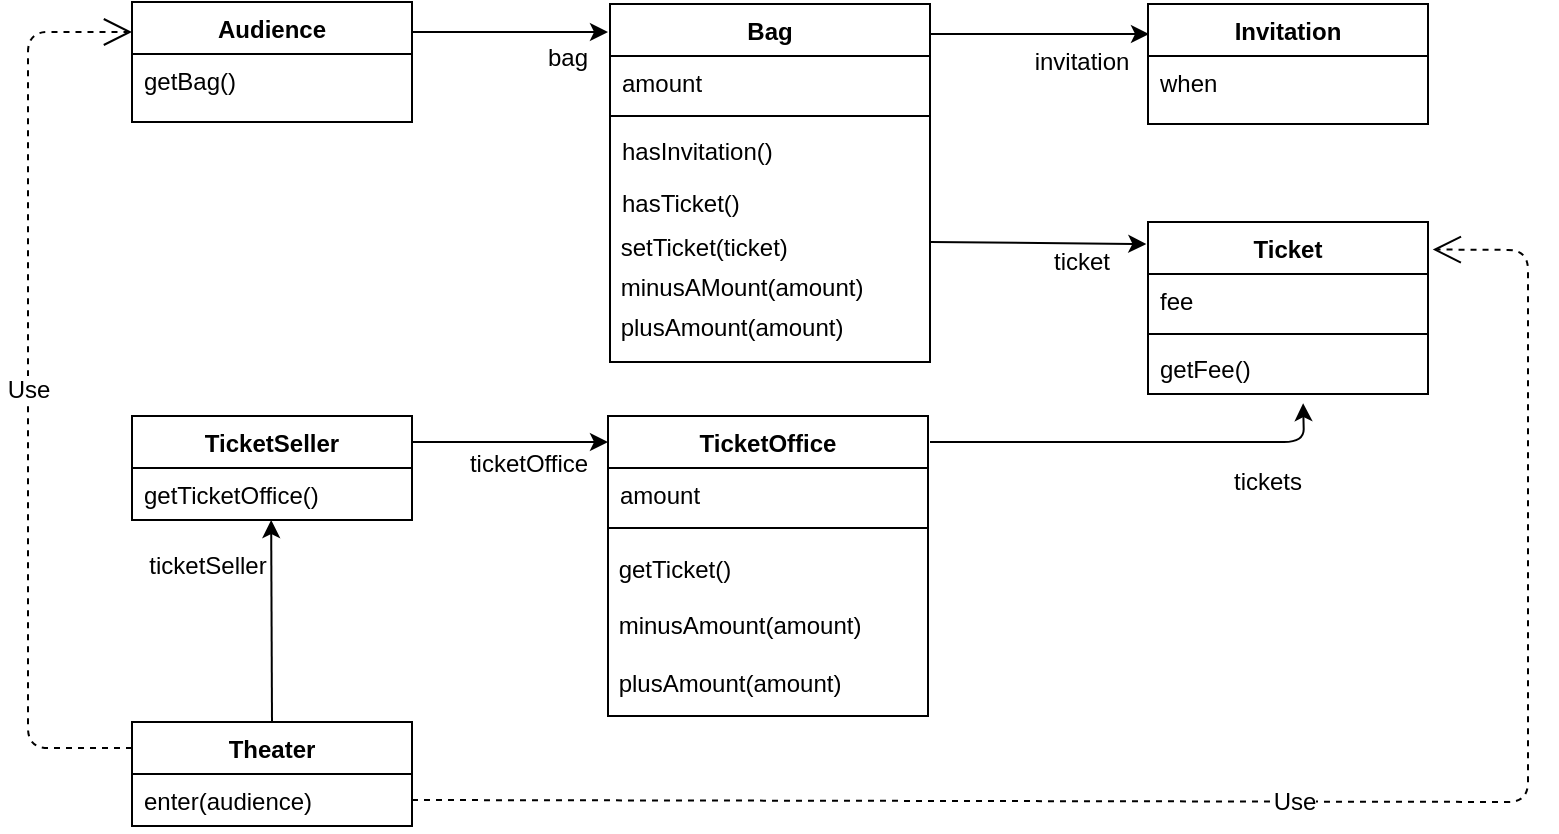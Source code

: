 <mxfile version="13.4.2" type="device"><diagram id="C5RBs43oDa-KdzZeNtuy" name="Page-1"><mxGraphModel dx="1038" dy="548" grid="1" gridSize="10" guides="1" tooltips="1" connect="1" arrows="1" fold="1" page="1" pageScale="1" pageWidth="827" pageHeight="1169" math="0" shadow="0"><root><mxCell id="WIyWlLk6GJQsqaUBKTNV-0"/><mxCell id="WIyWlLk6GJQsqaUBKTNV-1" parent="WIyWlLk6GJQsqaUBKTNV-0"/><mxCell id="Fp1r0fuF6shlYp3we_ML-10" style="edgeStyle=orthogonalEdgeStyle;rounded=0;orthogonalLoop=1;jettySize=auto;html=1;exitX=1;exitY=0.25;exitDx=0;exitDy=0;" edge="1" parent="WIyWlLk6GJQsqaUBKTNV-1" source="Fp1r0fuF6shlYp3we_ML-1"><mxGeometry relative="1" as="geometry"><mxPoint x="320" y="95" as="targetPoint"/></mxGeometry></mxCell><mxCell id="Fp1r0fuF6shlYp3we_ML-1" value="Audience" style="swimlane;fontStyle=1;childLayout=stackLayout;horizontal=1;startSize=26;fillColor=none;horizontalStack=0;resizeParent=1;resizeParentMax=0;resizeLast=0;collapsible=1;marginBottom=0;" vertex="1" parent="WIyWlLk6GJQsqaUBKTNV-1"><mxGeometry x="82" y="80" width="140" height="60" as="geometry"/></mxCell><mxCell id="Fp1r0fuF6shlYp3we_ML-2" value="getBag()" style="text;strokeColor=none;fillColor=none;align=left;verticalAlign=top;spacingLeft=4;spacingRight=4;overflow=hidden;rotatable=0;points=[[0,0.5],[1,0.5]];portConstraint=eastwest;" vertex="1" parent="Fp1r0fuF6shlYp3we_ML-1"><mxGeometry y="26" width="140" height="34" as="geometry"/></mxCell><mxCell id="zkfFHV4jXpPFQw0GAbJ--17" value="Bag" style="swimlane;fontStyle=1;align=center;verticalAlign=top;childLayout=stackLayout;horizontal=1;startSize=26;horizontalStack=0;resizeParent=1;resizeLast=0;collapsible=1;marginBottom=0;rounded=0;shadow=0;strokeWidth=1;" parent="WIyWlLk6GJQsqaUBKTNV-1" vertex="1"><mxGeometry x="321" y="81" width="160" height="179" as="geometry"><mxRectangle x="550" y="140" width="160" height="26" as="alternateBounds"/></mxGeometry></mxCell><mxCell id="zkfFHV4jXpPFQw0GAbJ--18" value="amount" style="text;align=left;verticalAlign=top;spacingLeft=4;spacingRight=4;overflow=hidden;rotatable=0;points=[[0,0.5],[1,0.5]];portConstraint=eastwest;" parent="zkfFHV4jXpPFQw0GAbJ--17" vertex="1"><mxGeometry y="26" width="160" height="26" as="geometry"/></mxCell><mxCell id="zkfFHV4jXpPFQw0GAbJ--23" value="" style="line;html=1;strokeWidth=1;align=left;verticalAlign=middle;spacingTop=-1;spacingLeft=3;spacingRight=3;rotatable=0;labelPosition=right;points=[];portConstraint=eastwest;" parent="zkfFHV4jXpPFQw0GAbJ--17" vertex="1"><mxGeometry y="52" width="160" height="8" as="geometry"/></mxCell><mxCell id="zkfFHV4jXpPFQw0GAbJ--24" value="hasInvitation()" style="text;align=left;verticalAlign=top;spacingLeft=4;spacingRight=4;overflow=hidden;rotatable=0;points=[[0,0.5],[1,0.5]];portConstraint=eastwest;" parent="zkfFHV4jXpPFQw0GAbJ--17" vertex="1"><mxGeometry y="60" width="160" height="26" as="geometry"/></mxCell><mxCell id="zkfFHV4jXpPFQw0GAbJ--25" value="hasTicket()&#10;" style="text;align=left;verticalAlign=top;spacingLeft=4;spacingRight=4;overflow=hidden;rotatable=0;points=[[0,0.5],[1,0.5]];portConstraint=eastwest;" parent="zkfFHV4jXpPFQw0GAbJ--17" vertex="1"><mxGeometry y="86" width="160" height="26" as="geometry"/></mxCell><mxCell id="Fp1r0fuF6shlYp3we_ML-13" value="&amp;nbsp;setTicket(ticket)" style="text;html=1;strokeColor=none;fillColor=none;align=left;verticalAlign=middle;whiteSpace=wrap;rounded=0;" vertex="1" parent="zkfFHV4jXpPFQw0GAbJ--17"><mxGeometry y="112" width="160" height="20" as="geometry"/></mxCell><mxCell id="Fp1r0fuF6shlYp3we_ML-14" value="&amp;nbsp;minusAMount(amount)&lt;span style=&quot;color: rgba(0 , 0 , 0 , 0) ; font-family: monospace ; font-size: 0px&quot;&gt;%3CmxGraphModel%3E%3Croot%3E%3CmxCell%20id%3D%220%22%2F%3E%3CmxCell%20id%3D%221%22%20parent%3D%220%22%2F%3E%3CmxCell%20id%3D%222%22%20value%3D%22%22%20style%3D%22endArrow%3Dclassic%3Bhtml%3D1%3B%22%20edge%3D%221%22%20parent%3D%221%22%3E%3CmxGeometry%20width%3D%2250%22%20height%3D%2250%22%20relative%3D%221%22%20as%3D%22geometry%22%3E%3CmxPoint%20x%3D%22390%22%20y%3D%22310%22%20as%3D%22sourcePoint%22%2F%3E%3CmxPoint%20x%3D%22440%22%20y%3D%22260%22%20as%3D%22targetPoint%22%2F%3E%3C%2FmxGeometry%3E%3C%2FmxCell%3E%3C%2Froot%3E%3C%2FmxGraphModel%3E&lt;/span&gt;" style="text;html=1;strokeColor=none;fillColor=none;align=left;verticalAlign=middle;whiteSpace=wrap;rounded=0;" vertex="1" parent="zkfFHV4jXpPFQw0GAbJ--17"><mxGeometry y="132" width="160" height="20" as="geometry"/></mxCell><mxCell id="Fp1r0fuF6shlYp3we_ML-15" value="&amp;nbsp;plusAmount(amount)" style="text;html=1;strokeColor=none;fillColor=none;align=left;verticalAlign=middle;whiteSpace=wrap;rounded=0;" vertex="1" parent="zkfFHV4jXpPFQw0GAbJ--17"><mxGeometry y="152" width="160" height="20" as="geometry"/></mxCell><mxCell id="Fp1r0fuF6shlYp3we_ML-12" value="bag" style="text;html=1;strokeColor=none;fillColor=none;align=center;verticalAlign=middle;whiteSpace=wrap;rounded=0;" vertex="1" parent="WIyWlLk6GJQsqaUBKTNV-1"><mxGeometry x="280" y="98" width="40" height="20" as="geometry"/></mxCell><mxCell id="Fp1r0fuF6shlYp3we_ML-16" value="" style="endArrow=classic;html=1;" edge="1" parent="WIyWlLk6GJQsqaUBKTNV-1"><mxGeometry width="50" height="50" relative="1" as="geometry"><mxPoint x="481.5" y="96" as="sourcePoint"/><mxPoint x="590.5" y="96" as="targetPoint"/></mxGeometry></mxCell><mxCell id="Fp1r0fuF6shlYp3we_ML-18" value="invitation" style="text;html=1;strokeColor=none;fillColor=none;align=center;verticalAlign=middle;whiteSpace=wrap;rounded=0;" vertex="1" parent="WIyWlLk6GJQsqaUBKTNV-1"><mxGeometry x="537" y="100" width="40" height="20" as="geometry"/></mxCell><mxCell id="Fp1r0fuF6shlYp3we_ML-19" value="Invitation" style="swimlane;fontStyle=1;childLayout=stackLayout;horizontal=1;startSize=26;fillColor=none;horizontalStack=0;resizeParent=1;resizeParentMax=0;resizeLast=0;collapsible=1;marginBottom=0;" vertex="1" parent="WIyWlLk6GJQsqaUBKTNV-1"><mxGeometry x="590" y="81" width="140" height="60" as="geometry"/></mxCell><mxCell id="Fp1r0fuF6shlYp3we_ML-20" value="when" style="text;strokeColor=none;fillColor=none;align=left;verticalAlign=top;spacingLeft=4;spacingRight=4;overflow=hidden;rotatable=0;points=[[0,0.5],[1,0.5]];portConstraint=eastwest;" vertex="1" parent="Fp1r0fuF6shlYp3we_ML-19"><mxGeometry y="26" width="140" height="34" as="geometry"/></mxCell><mxCell id="Fp1r0fuF6shlYp3we_ML-25" value="" style="endArrow=classic;html=1;entryX=-0.006;entryY=0.128;entryDx=0;entryDy=0;entryPerimeter=0;" edge="1" parent="WIyWlLk6GJQsqaUBKTNV-1" target="Fp1r0fuF6shlYp3we_ML-21"><mxGeometry width="50" height="50" relative="1" as="geometry"><mxPoint x="481" y="200" as="sourcePoint"/><mxPoint x="580" y="200" as="targetPoint"/></mxGeometry></mxCell><mxCell id="Fp1r0fuF6shlYp3we_ML-21" value="Ticket" style="swimlane;fontStyle=1;align=center;verticalAlign=top;childLayout=stackLayout;horizontal=1;startSize=26;horizontalStack=0;resizeParent=1;resizeParentMax=0;resizeLast=0;collapsible=1;marginBottom=0;" vertex="1" parent="WIyWlLk6GJQsqaUBKTNV-1"><mxGeometry x="590" y="190" width="140" height="86" as="geometry"/></mxCell><mxCell id="Fp1r0fuF6shlYp3we_ML-22" value="fee" style="text;strokeColor=none;fillColor=none;align=left;verticalAlign=top;spacingLeft=4;spacingRight=4;overflow=hidden;rotatable=0;points=[[0,0.5],[1,0.5]];portConstraint=eastwest;" vertex="1" parent="Fp1r0fuF6shlYp3we_ML-21"><mxGeometry y="26" width="140" height="26" as="geometry"/></mxCell><mxCell id="Fp1r0fuF6shlYp3we_ML-23" value="" style="line;strokeWidth=1;fillColor=none;align=left;verticalAlign=middle;spacingTop=-1;spacingLeft=3;spacingRight=3;rotatable=0;labelPosition=right;points=[];portConstraint=eastwest;" vertex="1" parent="Fp1r0fuF6shlYp3we_ML-21"><mxGeometry y="52" width="140" height="8" as="geometry"/></mxCell><mxCell id="Fp1r0fuF6shlYp3we_ML-24" value="getFee()" style="text;strokeColor=none;fillColor=none;align=left;verticalAlign=top;spacingLeft=4;spacingRight=4;overflow=hidden;rotatable=0;points=[[0,0.5],[1,0.5]];portConstraint=eastwest;" vertex="1" parent="Fp1r0fuF6shlYp3we_ML-21"><mxGeometry y="60" width="140" height="26" as="geometry"/></mxCell><mxCell id="Fp1r0fuF6shlYp3we_ML-27" value="ticket" style="text;html=1;strokeColor=none;fillColor=none;align=center;verticalAlign=middle;whiteSpace=wrap;rounded=0;" vertex="1" parent="WIyWlLk6GJQsqaUBKTNV-1"><mxGeometry x="537" y="200" width="40" height="20" as="geometry"/></mxCell><mxCell id="Fp1r0fuF6shlYp3we_ML-33" value="" style="endArrow=classic;html=1;exitX=1;exitY=0.25;exitDx=0;exitDy=0;" edge="1" parent="WIyWlLk6GJQsqaUBKTNV-1" source="Fp1r0fuF6shlYp3we_ML-29"><mxGeometry width="50" height="50" relative="1" as="geometry"><mxPoint x="222" y="290" as="sourcePoint"/><mxPoint x="320" y="300" as="targetPoint"/></mxGeometry></mxCell><mxCell id="Fp1r0fuF6shlYp3we_ML-38" value="ticketOffice" style="edgeLabel;html=1;align=center;verticalAlign=middle;resizable=0;points=[];fontSize=12;" vertex="1" connectable="0" parent="Fp1r0fuF6shlYp3we_ML-33"><mxGeometry x="0.367" y="-3" relative="1" as="geometry"><mxPoint x="-9" y="8" as="offset"/></mxGeometry></mxCell><mxCell id="Fp1r0fuF6shlYp3we_ML-29" value="TicketSeller" style="swimlane;fontStyle=1;childLayout=stackLayout;horizontal=1;startSize=26;fillColor=none;horizontalStack=0;resizeParent=1;resizeParentMax=0;resizeLast=0;collapsible=1;marginBottom=0;" vertex="1" parent="WIyWlLk6GJQsqaUBKTNV-1"><mxGeometry x="82" y="287" width="140" height="52" as="geometry"/></mxCell><mxCell id="Fp1r0fuF6shlYp3we_ML-30" value="getTicketOffice()" style="text;strokeColor=none;fillColor=none;align=left;verticalAlign=top;spacingLeft=4;spacingRight=4;overflow=hidden;rotatable=0;points=[[0,0.5],[1,0.5]];portConstraint=eastwest;" vertex="1" parent="Fp1r0fuF6shlYp3we_ML-29"><mxGeometry y="26" width="140" height="26" as="geometry"/></mxCell><mxCell id="Fp1r0fuF6shlYp3we_ML-34" value="TicketOffice" style="swimlane;fontStyle=1;align=center;verticalAlign=top;childLayout=stackLayout;horizontal=1;startSize=26;horizontalStack=0;resizeParent=1;resizeParentMax=0;resizeLast=0;collapsible=1;marginBottom=0;" vertex="1" parent="WIyWlLk6GJQsqaUBKTNV-1"><mxGeometry x="320" y="287" width="160" height="150" as="geometry"/></mxCell><mxCell id="Fp1r0fuF6shlYp3we_ML-35" value="amount" style="text;strokeColor=none;fillColor=none;align=left;verticalAlign=top;spacingLeft=4;spacingRight=4;overflow=hidden;rotatable=0;points=[[0,0.5],[1,0.5]];portConstraint=eastwest;" vertex="1" parent="Fp1r0fuF6shlYp3we_ML-34"><mxGeometry y="26" width="160" height="26" as="geometry"/></mxCell><mxCell id="Fp1r0fuF6shlYp3we_ML-36" value="" style="line;strokeWidth=1;fillColor=none;align=left;verticalAlign=middle;spacingTop=-1;spacingLeft=3;spacingRight=3;rotatable=0;labelPosition=right;points=[];portConstraint=eastwest;" vertex="1" parent="Fp1r0fuF6shlYp3we_ML-34"><mxGeometry y="52" width="160" height="8" as="geometry"/></mxCell><mxCell id="Fp1r0fuF6shlYp3we_ML-46" value="&amp;nbsp;getTicket()&lt;br&gt;&lt;br&gt;&amp;nbsp;minusAmount(amount)&lt;br&gt;&lt;br&gt;&amp;nbsp;plusAmount(amount)" style="text;html=1;strokeColor=none;fillColor=none;align=left;verticalAlign=middle;whiteSpace=wrap;rounded=0;fontSize=12;" vertex="1" parent="Fp1r0fuF6shlYp3we_ML-34"><mxGeometry y="60" width="160" height="90" as="geometry"/></mxCell><mxCell id="Fp1r0fuF6shlYp3we_ML-39" value="" style="endArrow=classic;html=1;fontSize=12;entryX=0.554;entryY=1.177;entryDx=0;entryDy=0;entryPerimeter=0;" edge="1" parent="WIyWlLk6GJQsqaUBKTNV-1" target="Fp1r0fuF6shlYp3we_ML-24"><mxGeometry width="50" height="50" relative="1" as="geometry"><mxPoint x="481" y="300" as="sourcePoint"/><mxPoint x="660" y="300" as="targetPoint"/><Array as="points"><mxPoint x="668" y="300"/></Array></mxGeometry></mxCell><mxCell id="Fp1r0fuF6shlYp3we_ML-40" value="tickets" style="text;html=1;strokeColor=none;fillColor=none;align=center;verticalAlign=middle;whiteSpace=wrap;rounded=0;" vertex="1" parent="WIyWlLk6GJQsqaUBKTNV-1"><mxGeometry x="630" y="310" width="40" height="20" as="geometry"/></mxCell><mxCell id="Fp1r0fuF6shlYp3we_ML-47" value="Theater" style="swimlane;fontStyle=1;childLayout=stackLayout;horizontal=1;startSize=26;fillColor=none;horizontalStack=0;resizeParent=1;resizeParentMax=0;resizeLast=0;collapsible=1;marginBottom=0;fontSize=12;" vertex="1" parent="WIyWlLk6GJQsqaUBKTNV-1"><mxGeometry x="82" y="440" width="140" height="52" as="geometry"/></mxCell><mxCell id="Fp1r0fuF6shlYp3we_ML-48" value="enter(audience)" style="text;strokeColor=none;fillColor=none;align=left;verticalAlign=top;spacingLeft=4;spacingRight=4;overflow=hidden;rotatable=0;points=[[0,0.5],[1,0.5]];portConstraint=eastwest;" vertex="1" parent="Fp1r0fuF6shlYp3we_ML-47"><mxGeometry y="26" width="140" height="26" as="geometry"/></mxCell><mxCell id="Fp1r0fuF6shlYp3we_ML-51" value="Use" style="endArrow=open;endSize=12;dashed=1;html=1;fontSize=12;entryX=1.017;entryY=0.16;entryDx=0;entryDy=0;entryPerimeter=0;exitX=1;exitY=0.75;exitDx=0;exitDy=0;" edge="1" parent="WIyWlLk6GJQsqaUBKTNV-1" source="Fp1r0fuF6shlYp3we_ML-47" target="Fp1r0fuF6shlYp3we_ML-21"><mxGeometry width="160" relative="1" as="geometry"><mxPoint x="222" y="450" as="sourcePoint"/><mxPoint x="770" y="120" as="targetPoint"/><Array as="points"><mxPoint x="780" y="480"/><mxPoint x="780" y="204"/></Array></mxGeometry></mxCell><mxCell id="Fp1r0fuF6shlYp3we_ML-52" value="Use" style="endArrow=open;endSize=12;dashed=1;html=1;fontSize=12;exitX=0;exitY=0.25;exitDx=0;exitDy=0;entryX=0;entryY=0.25;entryDx=0;entryDy=0;" edge="1" parent="WIyWlLk6GJQsqaUBKTNV-1" source="Fp1r0fuF6shlYp3we_ML-47" target="Fp1r0fuF6shlYp3we_ML-1"><mxGeometry width="160" relative="1" as="geometry"><mxPoint x="50" y="460" as="sourcePoint"/><mxPoint x="30" y="90" as="targetPoint"/><Array as="points"><mxPoint x="30" y="453"/><mxPoint x="30" y="95"/></Array></mxGeometry></mxCell><mxCell id="Fp1r0fuF6shlYp3we_ML-55" value="" style="endArrow=classic;html=1;fontSize=12;entryX=0.497;entryY=1;entryDx=0;entryDy=0;entryPerimeter=0;" edge="1" parent="WIyWlLk6GJQsqaUBKTNV-1" target="Fp1r0fuF6shlYp3we_ML-30"><mxGeometry width="50" height="50" relative="1" as="geometry"><mxPoint x="152" y="440" as="sourcePoint"/><mxPoint x="200" y="390" as="targetPoint"/></mxGeometry></mxCell><mxCell id="Fp1r0fuF6shlYp3we_ML-56" value="ticketSeller" style="text;html=1;strokeColor=none;fillColor=none;align=center;verticalAlign=middle;whiteSpace=wrap;rounded=0;fontSize=12;" vertex="1" parent="WIyWlLk6GJQsqaUBKTNV-1"><mxGeometry x="90" y="352" width="60" height="20" as="geometry"/></mxCell></root></mxGraphModel></diagram></mxfile>